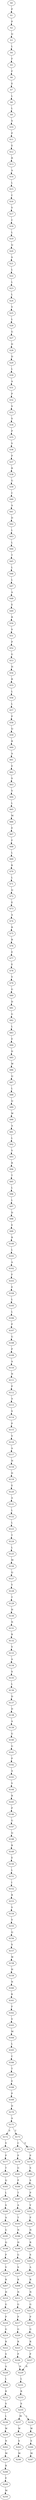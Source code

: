strict digraph  {
	S0 -> S1 [ label = P ];
	S1 -> S2 [ label = P ];
	S2 -> S3 [ label = Q ];
	S3 -> S4 [ label = L ];
	S4 -> S5 [ label = F ];
	S5 -> S6 [ label = F ];
	S6 -> S7 [ label = E ];
	S7 -> S8 [ label = L ];
	S8 -> S9 [ label = L ];
	S9 -> S10 [ label = S ];
	S10 -> S11 [ label = P ];
	S11 -> S12 [ label = E ];
	S12 -> S13 [ label = R ];
	S13 -> S14 [ label = A ];
	S14 -> S15 [ label = L ];
	S15 -> S16 [ label = C ];
	S16 -> S17 [ label = V ];
	S17 -> S18 [ label = C ];
	S18 -> S19 [ label = L ];
	S19 -> S20 [ label = Q ];
	S20 -> S21 [ label = S ];
	S21 -> S22 [ label = L ];
	S22 -> S23 [ label = L ];
	S23 -> S24 [ label = L ];
	S24 -> S25 [ label = V ];
	S25 -> S26 [ label = L ];
	S26 -> S27 [ label = G ];
	S27 -> S28 [ label = D ];
	S28 -> S29 [ label = D ];
	S29 -> S30 [ label = L ];
	S30 -> S31 [ label = A ];
	S31 -> S32 [ label = P ];
	S32 -> S33 [ label = S ];
	S33 -> S34 [ label = S ];
	S34 -> S35 [ label = P ];
	S35 -> S36 [ label = V ];
	S36 -> S37 [ label = P ];
	S37 -> S38 [ label = R ];
	S38 -> S39 [ label = G ];
	S39 -> S40 [ label = C ];
	S40 -> S41 [ label = A ];
	S41 -> S42 [ label = D ];
	S42 -> S43 [ label = L ];
	S43 -> S44 [ label = L ];
	S44 -> S45 [ label = T ];
	S45 -> S46 [ label = L ];
	S46 -> S47 [ label = L ];
	S47 -> S48 [ label = A ];
	S48 -> S49 [ label = E ];
	S49 -> S50 [ label = R ];
	S50 -> S51 [ label = V ];
	S51 -> S52 [ label = P ];
	S52 -> S53 [ label = G ];
	S53 -> S54 [ label = H ];
	S54 -> S55 [ label = R ];
	S55 -> S56 [ label = L ];
	S56 -> S57 [ label = L ];
	S57 -> S58 [ label = P ];
	S58 -> S59 [ label = Q ];
	S59 -> S60 [ label = R ];
	S60 -> S61 [ label = A ];
	S61 -> S62 [ label = E ];
	S62 -> S63 [ label = S ];
	S63 -> S64 [ label = V ];
	S64 -> S65 [ label = L ];
	S65 -> S66 [ label = M ];
	S66 -> S67 [ label = E ];
	S67 -> S68 [ label = F ];
	S68 -> S69 [ label = L ];
	S69 -> S70 [ label = K ];
	S70 -> S71 [ label = L ];
	S71 -> S72 [ label = Q ];
	S72 -> S73 [ label = E ];
	S73 -> S74 [ label = A ];
	S74 -> S75 [ label = R ];
	S75 -> S76 [ label = R ];
	S76 -> S77 [ label = E ];
	S77 -> S78 [ label = E ];
	S78 -> S79 [ label = V ];
	S79 -> S80 [ label = G ];
	S80 -> S81 [ label = D ];
	S81 -> S82 [ label = G ];
	S82 -> S83 [ label = L ];
	S83 -> S84 [ label = E ];
	S84 -> S85 [ label = D ];
	S85 -> S86 [ label = W ];
	S86 -> S87 [ label = Q ];
	S87 -> S88 [ label = L ];
	S88 -> S89 [ label = Q ];
	S89 -> S90 [ label = W ];
	S90 -> S91 [ label = A ];
	S91 -> S92 [ label = L ];
	S92 -> S93 [ label = V ];
	S93 -> S94 [ label = R ];
	S94 -> S95 [ label = T ];
	S95 -> S96 [ label = L ];
	S96 -> S97 [ label = L ];
	S97 -> S98 [ label = D ];
	S98 -> S99 [ label = E ];
	S99 -> S100 [ label = R ];
	S100 -> S101 [ label = L ];
	S101 -> S102 [ label = A ];
	S102 -> S103 [ label = F ];
	S103 -> S104 [ label = E ];
	S104 -> S105 [ label = L ];
	S105 -> S106 [ label = L ];
	S106 -> S107 [ label = P ];
	S107 -> S108 [ label = G ];
	S108 -> S109 [ label = P ];
	S109 -> S110 [ label = A ];
	S110 -> S111 [ label = N ];
	S111 -> S112 [ label = P ];
	S112 -> S113 [ label = A ];
	S113 -> S114 [ label = S ];
	S114 -> S115 [ label = P ];
	S115 -> S116 [ label = V ];
	S116 -> S117 [ label = A ];
	S117 -> S118 [ label = H ];
	S118 -> S119 [ label = D ];
	S119 -> S120 [ label = E ];
	S120 -> S121 [ label = A ];
	S121 -> S122 [ label = L ];
	S122 -> S123 [ label = L ];
	S123 -> S124 [ label = T ];
	S124 -> S125 [ label = L ];
	S125 -> S126 [ label = M ];
	S126 -> S127 [ label = Q ];
	S127 -> S128 [ label = Y ];
	S128 -> S129 [ label = T ];
	S129 -> S130 [ label = H ];
	S130 -> S131 [ label = N ];
	S131 -> S132 [ label = R ];
	S132 -> S133 [ label = V ];
	S133 -> S134 [ label = A ];
	S134 -> S135 [ label = S ];
	S135 -> S136 [ label = L ];
	S136 -> S137 [ label = D ];
	S137 -> S138 [ label = D ];
	S138 -> S139 [ label = A ];
	S139 -> S140 [ label = G ];
	S140 -> S141 [ label = G ];
	S141 -> S142 [ label = P ];
	S142 -> S143 [ label = A ];
	S143 -> S144 [ label = V ];
	S144 -> S145 [ label = R ];
	S145 -> S146 [ label = P ];
	S146 -> S147 [ label = G ];
	S147 -> S148 [ label = Q ];
	S148 -> S149 [ label = R ];
	S149 -> S150 [ label = E ];
	S150 -> S151 [ label = L ];
	S151 -> S152 [ label = I ];
	S152 -> S153 [ label = R ];
	S153 -> S154 [ label = V ];
	S154 -> S155 [ label = V ];
	S155 -> S156 [ label = Q ];
	S156 -> S157 [ label = S ];
	S157 -> S158 [ label = W ];
	S158 -> S159 [ label = H ];
	S159 -> S160 [ label = N ];
	S160 -> S161 [ label = K ];
	S161 -> S162 [ label = F ];
	S162 -> S163 [ label = V ];
	S163 -> S164 [ label = M ];
	S164 -> S165 [ label = L ];
	S165 -> S166 [ label = C ];
	S166 -> S167 [ label = T ];
	S167 -> S168 [ label = E ];
	S168 -> S169 [ label = P ];
	S169 -> S170 [ label = D ];
	S170 -> S171 [ label = A ];
	S171 -> S172 [ label = V ];
	S171 -> S173 [ label = T ];
	S172 -> S174 [ label = V ];
	S173 -> S175 [ label = C ];
	S173 -> S176 [ label = V ];
	S174 -> S177 [ label = P ];
	S175 -> S178 [ label = P ];
	S176 -> S179 [ label = P ];
	S177 -> S180 [ label = T ];
	S178 -> S181 [ label = G ];
	S179 -> S182 [ label = S ];
	S180 -> S183 [ label = Q ];
	S181 -> S184 [ label = P ];
	S182 -> S185 [ label = S ];
	S183 -> S186 [ label = L ];
	S184 -> S187 [ label = T ];
	S185 -> S188 [ label = P ];
	S186 -> S189 [ label = S ];
	S187 -> S190 [ label = A ];
	S188 -> S191 [ label = V ];
	S189 -> S192 [ label = A ];
	S190 -> S193 [ label = T ];
	S191 -> S194 [ label = P ];
	S192 -> S195 [ label = G ];
	S193 -> S196 [ label = N ];
	S194 -> S197 [ label = N ];
	S195 -> S198 [ label = Q ];
	S196 -> S199 [ label = H ];
	S197 -> S200 [ label = R ];
	S198 -> S201 [ label = P ];
	S199 -> S202 [ label = G ];
	S200 -> S203 [ label = S ];
	S201 -> S204 [ label = V ];
	S202 -> S205 [ label = S ];
	S203 -> S206 [ label = A ];
	S204 -> S207 [ label = R ];
	S205 -> S208 [ label = R ];
	S206 -> S209 [ label = R ];
	S207 -> S210 [ label = H ];
	S208 -> S211 [ label = N ];
	S209 -> S212 [ label = N ];
	S210 -> S213 [ label = G ];
	S211 -> S214 [ label = G ];
	S212 -> S215 [ label = G ];
	S213 -> S216 [ label = P ];
	S214 -> S217 [ label = P ];
	S215 -> S218 [ label = P ];
	S216 -> S219 [ label = G ];
	S217 -> S220 [ label = G ];
	S218 -> S221 [ label = G ];
	S219 -> S222 [ label = R ];
	S220 -> S223 [ label = R ];
	S221 -> S224 [ label = R ];
	S222 -> S225 [ label = S ];
	S223 -> S226 [ label = P ];
	S224 -> S227 [ label = P ];
	S225 -> S228 [ label = A ];
	S226 -> S229 [ label = N ];
	S227 -> S229 [ label = N ];
	S228 -> S230 [ label = L ];
	S229 -> S231 [ label = L ];
	S230 -> S232 [ label = R ];
	S231 -> S233 [ label = R ];
	S232 -> S234 [ label = S ];
	S233 -> S235 [ label = S ];
	S234 -> S236 [ label = L ];
	S235 -> S237 [ label = M ];
	S235 -> S238 [ label = L ];
	S236 -> S239 [ label = W ];
	S237 -> S240 [ label = W ];
	S238 -> S241 [ label = W ];
	S239 -> S242 [ label = N ];
	S240 -> S243 [ label = S ];
	S241 -> S244 [ label = S ];
	S242 -> S245 [ label = M ];
	S243 -> S246 [ label = M ];
	S244 -> S247 [ label = M ];
	S245 -> S248 [ label = R ];
	S248 -> S249 [ label = E ];
	S249 -> S250 [ label = M ];
}
